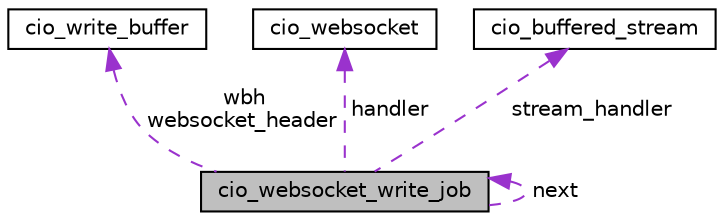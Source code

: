 digraph "cio_websocket_write_job"
{
  edge [fontname="Helvetica",fontsize="10",labelfontname="Helvetica",labelfontsize="10"];
  node [fontname="Helvetica",fontsize="10",shape=record];
  Node1 [label="cio_websocket_write_job",height=0.2,width=0.4,color="black", fillcolor="grey75", style="filled", fontcolor="black"];
  Node2 -> Node1 [dir="back",color="darkorchid3",fontsize="10",style="dashed",label=" wbh\nwebsocket_header" ,fontname="Helvetica"];
  Node2 [label="cio_write_buffer",height=0.2,width=0.4,color="black", fillcolor="white", style="filled",URL="$structcio__write__buffer.html",tooltip="Structure to build up a write buffer chain. "];
  Node3 -> Node1 [dir="back",color="darkorchid3",fontsize="10",style="dashed",label=" handler" ,fontname="Helvetica"];
  Node3 [label="cio_websocket",height=0.2,width=0.4,color="black", fillcolor="white", style="filled",URL="$structcio__websocket.html"];
  Node4 -> Node1 [dir="back",color="darkorchid3",fontsize="10",style="dashed",label=" stream_handler" ,fontname="Helvetica"];
  Node4 [label="cio_buffered_stream",height=0.2,width=0.4,color="black", fillcolor="white", style="filled",URL="$structcio__buffered__stream.html"];
  Node1 -> Node1 [dir="back",color="darkorchid3",fontsize="10",style="dashed",label=" next" ,fontname="Helvetica"];
}
